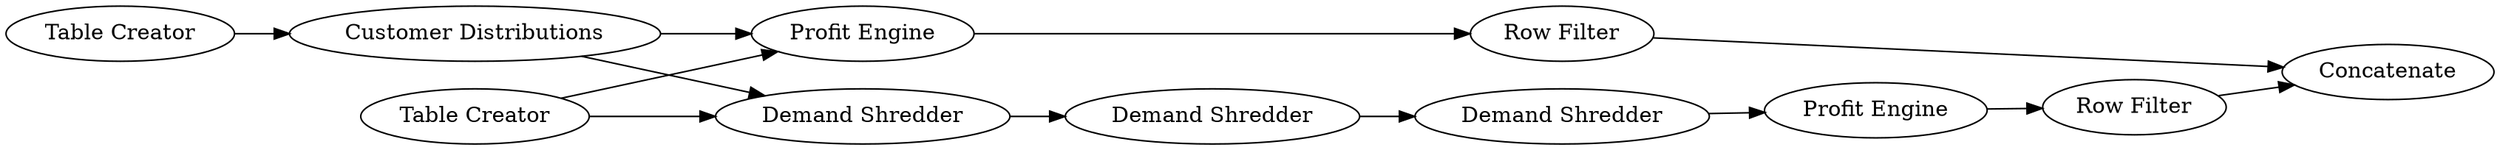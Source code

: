 digraph {
	"-8718245958843204718_51" [label="Customer Distributions"]
	"-8718245958843204718_56" [label="Profit Engine"]
	"-8718245958843204718_59" [label="Row Filter"]
	"-8718245958843204718_60" [label=Concatenate]
	"-8718245958843204718_52" [label="Table Creator"]
	"-8718245958843204718_54" [label="Demand Shredder"]
	"-8718245958843204718_53" [label="Demand Shredder"]
	"-8718245958843204718_57" [label="Profit Engine"]
	"-8718245958843204718_58" [label="Row Filter"]
	"-8718245958843204718_4" [label="Table Creator"]
	"-8718245958843204718_55" [label="Demand Shredder"]
	"-8718245958843204718_57" -> "-8718245958843204718_58"
	"-8718245958843204718_55" -> "-8718245958843204718_57"
	"-8718245958843204718_51" -> "-8718245958843204718_56"
	"-8718245958843204718_58" -> "-8718245958843204718_60"
	"-8718245958843204718_54" -> "-8718245958843204718_55"
	"-8718245958843204718_52" -> "-8718245958843204718_56"
	"-8718245958843204718_51" -> "-8718245958843204718_53"
	"-8718245958843204718_4" -> "-8718245958843204718_51"
	"-8718245958843204718_53" -> "-8718245958843204718_54"
	"-8718245958843204718_56" -> "-8718245958843204718_59"
	"-8718245958843204718_52" -> "-8718245958843204718_53"
	"-8718245958843204718_59" -> "-8718245958843204718_60"
	rankdir=LR
}
